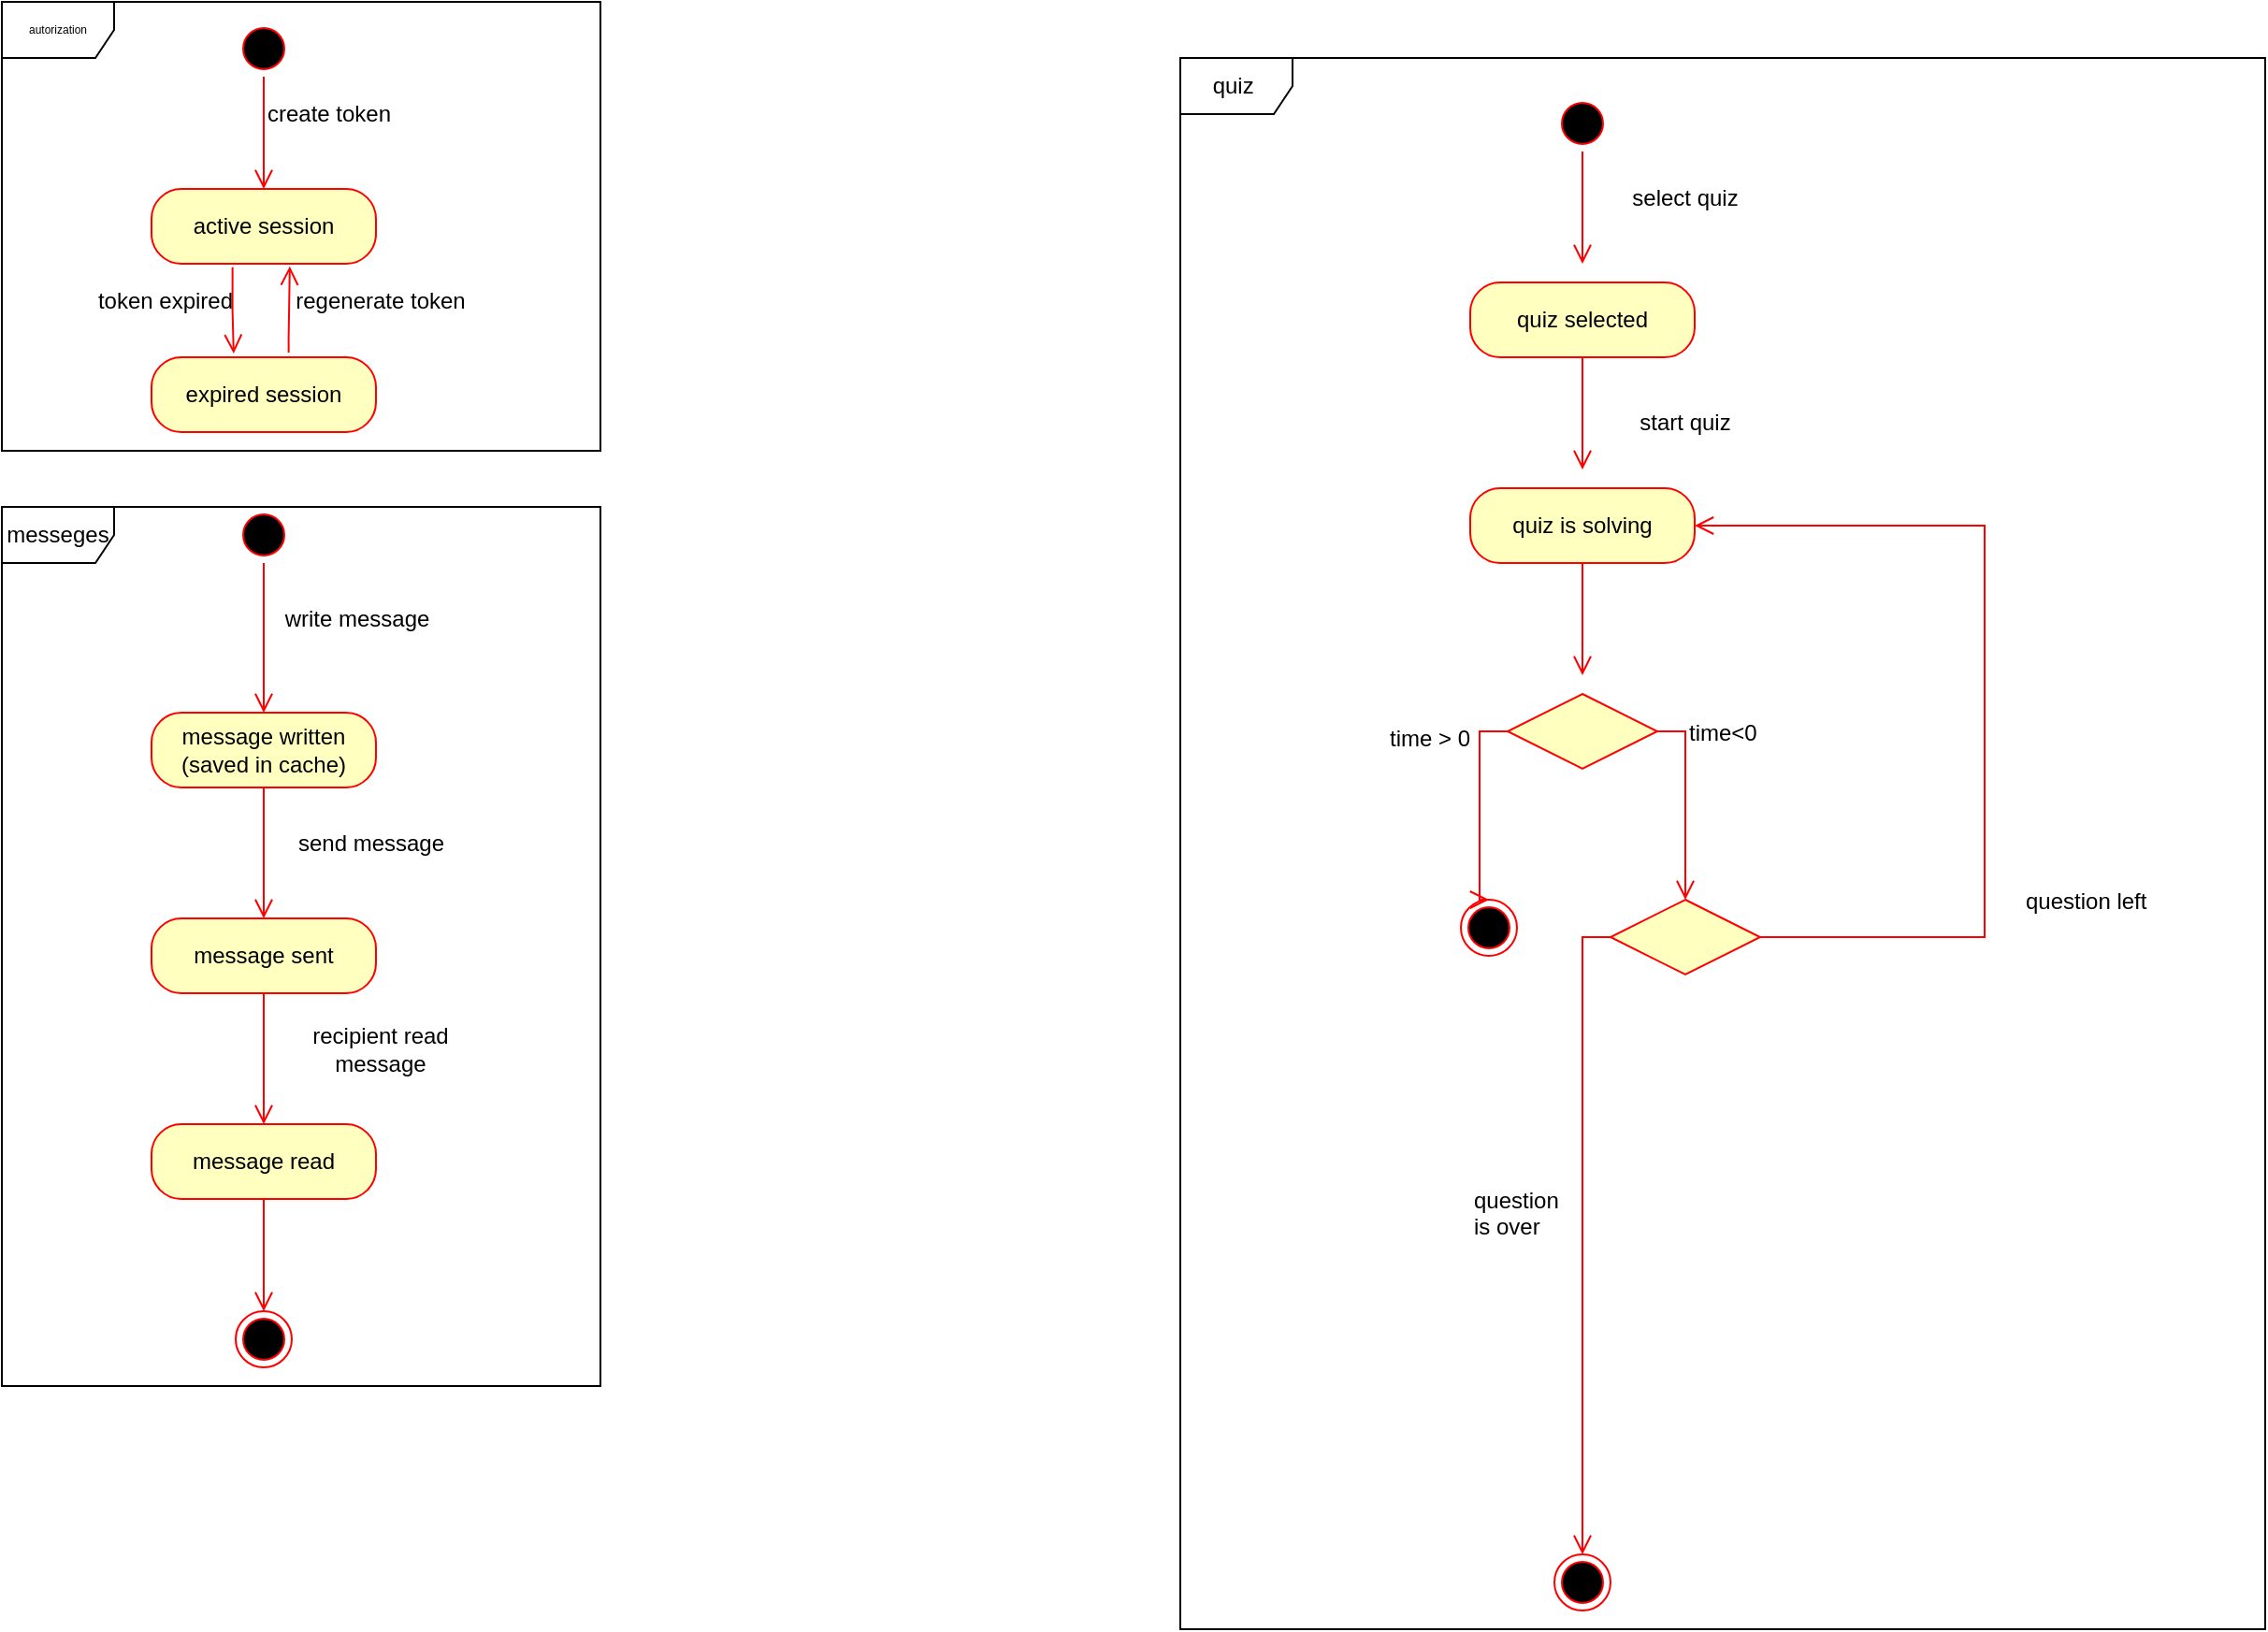 <mxfile version="20.3.3" type="github">
  <diagram id="XjY6N1T4f0wS-in8ysbR" name="Страница 1">
    <mxGraphModel dx="5688" dy="3216" grid="1" gridSize="10" guides="1" tooltips="1" connect="1" arrows="1" fold="1" page="1" pageScale="1" pageWidth="2339" pageHeight="3300" math="0" shadow="0">
      <root>
        <mxCell id="0" />
        <mxCell id="1" parent="0" />
        <mxCell id="__Wk3iUZt8YWgwVppyIx-51" value="quiz&amp;nbsp;" style="shape=umlFrame;whiteSpace=wrap;html=1;fontSize=12;" vertex="1" parent="1">
          <mxGeometry x="680" y="100" width="580" height="840" as="geometry" />
        </mxCell>
        <mxCell id="__Wk3iUZt8YWgwVppyIx-19" value="autorization" style="shape=umlFrame;whiteSpace=wrap;html=1;fontSize=6;" vertex="1" parent="1">
          <mxGeometry x="50" y="70" width="320" height="240" as="geometry" />
        </mxCell>
        <mxCell id="__Wk3iUZt8YWgwVppyIx-3" value="" style="ellipse;html=1;shape=startState;fillColor=#000000;strokeColor=#ff0000;" vertex="1" parent="1">
          <mxGeometry x="175" y="80" width="30" height="30" as="geometry" />
        </mxCell>
        <mxCell id="__Wk3iUZt8YWgwVppyIx-4" value="" style="edgeStyle=orthogonalEdgeStyle;html=1;verticalAlign=bottom;endArrow=open;endSize=8;strokeColor=#ff0000;rounded=0;" edge="1" source="__Wk3iUZt8YWgwVppyIx-3" parent="1">
          <mxGeometry relative="1" as="geometry">
            <mxPoint x="190" y="170" as="targetPoint" />
          </mxGeometry>
        </mxCell>
        <mxCell id="__Wk3iUZt8YWgwVppyIx-5" value="active session" style="rounded=1;whiteSpace=wrap;html=1;arcSize=40;fontColor=#000000;fillColor=#ffffc0;strokeColor=#ff0000;" vertex="1" parent="1">
          <mxGeometry x="130" y="170" width="120" height="40" as="geometry" />
        </mxCell>
        <mxCell id="__Wk3iUZt8YWgwVppyIx-7" value="expired session" style="rounded=1;whiteSpace=wrap;html=1;arcSize=40;fontColor=#000000;fillColor=#ffffc0;strokeColor=#ff0000;" vertex="1" parent="1">
          <mxGeometry x="130" y="260" width="120" height="40" as="geometry" />
        </mxCell>
        <mxCell id="__Wk3iUZt8YWgwVppyIx-11" value="" style="edgeStyle=orthogonalEdgeStyle;html=1;verticalAlign=bottom;endArrow=open;endSize=8;strokeColor=#ff0000;rounded=0;entryX=0.366;entryY=-0.05;entryDx=0;entryDy=0;exitX=0.361;exitY=1.047;exitDx=0;exitDy=0;exitPerimeter=0;entryPerimeter=0;" edge="1" source="__Wk3iUZt8YWgwVppyIx-5" parent="1" target="__Wk3iUZt8YWgwVppyIx-7">
          <mxGeometry relative="1" as="geometry">
            <mxPoint x="160" y="260" as="targetPoint" />
            <mxPoint x="160" y="220" as="sourcePoint" />
          </mxGeometry>
        </mxCell>
        <mxCell id="__Wk3iUZt8YWgwVppyIx-12" value="" style="edgeStyle=orthogonalEdgeStyle;html=1;verticalAlign=bottom;endArrow=open;endSize=8;strokeColor=#ff0000;rounded=0;entryX=0.616;entryY=1.033;entryDx=0;entryDy=0;entryPerimeter=0;exitX=0.611;exitY=-0.064;exitDx=0;exitDy=0;exitPerimeter=0;" edge="1" parent="1" source="__Wk3iUZt8YWgwVppyIx-7" target="__Wk3iUZt8YWgwVppyIx-5">
          <mxGeometry relative="1" as="geometry">
            <mxPoint x="405" y="340" as="targetPoint" />
            <mxPoint x="405" y="280" as="sourcePoint" />
            <Array as="points">
              <mxPoint x="203" y="250" />
              <mxPoint x="204" y="250" />
            </Array>
          </mxGeometry>
        </mxCell>
        <mxCell id="__Wk3iUZt8YWgwVppyIx-14" value="create token" style="text;html=1;strokeColor=none;fillColor=none;align=center;verticalAlign=middle;whiteSpace=wrap;rounded=0;" vertex="1" parent="1">
          <mxGeometry x="190" y="120" width="70" height="20" as="geometry" />
        </mxCell>
        <mxCell id="__Wk3iUZt8YWgwVppyIx-15" value="token expired" style="text;html=1;strokeColor=none;fillColor=none;align=center;verticalAlign=middle;whiteSpace=wrap;rounded=0;" vertex="1" parent="1">
          <mxGeometry x="100" y="220" width="75" height="20" as="geometry" />
        </mxCell>
        <mxCell id="__Wk3iUZt8YWgwVppyIx-16" value="regenerate token" style="text;html=1;strokeColor=none;fillColor=none;align=center;verticalAlign=middle;whiteSpace=wrap;rounded=0;" vertex="1" parent="1">
          <mxGeometry x="205" y="220" width="95" height="20" as="geometry" />
        </mxCell>
        <mxCell id="__Wk3iUZt8YWgwVppyIx-20" value="" style="ellipse;html=1;shape=startState;fillColor=#000000;strokeColor=#ff0000;fontSize=6;" vertex="1" parent="1">
          <mxGeometry x="175" y="340" width="30" height="30" as="geometry" />
        </mxCell>
        <mxCell id="__Wk3iUZt8YWgwVppyIx-21" value="" style="edgeStyle=orthogonalEdgeStyle;html=1;verticalAlign=bottom;endArrow=open;endSize=8;strokeColor=#ff0000;rounded=0;fontSize=6;exitX=0.5;exitY=1;exitDx=0;exitDy=0;" edge="1" source="__Wk3iUZt8YWgwVppyIx-20" parent="1">
          <mxGeometry relative="1" as="geometry">
            <mxPoint x="190" y="450" as="targetPoint" />
            <mxPoint x="190" y="380" as="sourcePoint" />
          </mxGeometry>
        </mxCell>
        <mxCell id="__Wk3iUZt8YWgwVppyIx-22" value="&lt;font style=&quot;font-size: 12px;&quot;&gt;message written&lt;br&gt;(saved in cache)&lt;br&gt;&lt;/font&gt;" style="rounded=1;whiteSpace=wrap;html=1;arcSize=40;fontColor=#000000;fillColor=#ffffc0;strokeColor=#ff0000;fontSize=6;" vertex="1" parent="1">
          <mxGeometry x="130" y="450" width="120" height="40" as="geometry" />
        </mxCell>
        <mxCell id="__Wk3iUZt8YWgwVppyIx-23" value="" style="edgeStyle=orthogonalEdgeStyle;html=1;verticalAlign=bottom;endArrow=open;endSize=8;strokeColor=#ff0000;rounded=0;fontSize=6;entryX=0.5;entryY=0;entryDx=0;entryDy=0;exitX=0.5;exitY=1;exitDx=0;exitDy=0;" edge="1" source="__Wk3iUZt8YWgwVppyIx-22" parent="1" target="__Wk3iUZt8YWgwVppyIx-24">
          <mxGeometry relative="1" as="geometry">
            <mxPoint x="190" y="550" as="targetPoint" />
            <mxPoint x="190" y="500" as="sourcePoint" />
          </mxGeometry>
        </mxCell>
        <mxCell id="__Wk3iUZt8YWgwVppyIx-24" value="&lt;font style=&quot;font-size: 12px;&quot;&gt;message sent&lt;/font&gt;" style="rounded=1;whiteSpace=wrap;html=1;arcSize=40;fontColor=#000000;fillColor=#ffffc0;strokeColor=#ff0000;fontSize=6;" vertex="1" parent="1">
          <mxGeometry x="130" y="560" width="120" height="40" as="geometry" />
        </mxCell>
        <mxCell id="__Wk3iUZt8YWgwVppyIx-25" value="" style="edgeStyle=orthogonalEdgeStyle;html=1;verticalAlign=bottom;endArrow=open;endSize=8;strokeColor=#ff0000;rounded=0;fontSize=6;entryX=0.5;entryY=0;entryDx=0;entryDy=0;exitX=0.5;exitY=1;exitDx=0;exitDy=0;" edge="1" source="__Wk3iUZt8YWgwVppyIx-24" parent="1" target="__Wk3iUZt8YWgwVppyIx-26">
          <mxGeometry relative="1" as="geometry">
            <mxPoint x="190" y="660" as="targetPoint" />
            <mxPoint x="190" y="610" as="sourcePoint" />
          </mxGeometry>
        </mxCell>
        <mxCell id="__Wk3iUZt8YWgwVppyIx-26" value="&lt;font style=&quot;font-size: 12px;&quot;&gt;message read&lt;/font&gt;" style="rounded=1;whiteSpace=wrap;html=1;arcSize=40;fontColor=#000000;fillColor=#ffffc0;strokeColor=#ff0000;fontSize=6;" vertex="1" parent="1">
          <mxGeometry x="130" y="670" width="120" height="40" as="geometry" />
        </mxCell>
        <mxCell id="__Wk3iUZt8YWgwVppyIx-27" value="" style="edgeStyle=orthogonalEdgeStyle;html=1;verticalAlign=bottom;endArrow=open;endSize=8;strokeColor=#ff0000;rounded=0;fontSize=6;exitX=0.5;exitY=1;exitDx=0;exitDy=0;entryX=0.5;entryY=0;entryDx=0;entryDy=0;" edge="1" source="__Wk3iUZt8YWgwVppyIx-26" parent="1" target="__Wk3iUZt8YWgwVppyIx-28">
          <mxGeometry relative="1" as="geometry">
            <mxPoint x="190" y="770" as="targetPoint" />
            <mxPoint x="190" y="720" as="sourcePoint" />
          </mxGeometry>
        </mxCell>
        <mxCell id="__Wk3iUZt8YWgwVppyIx-28" value="" style="ellipse;html=1;shape=endState;fillColor=#000000;strokeColor=#ff0000;fontSize=6;" vertex="1" parent="1">
          <mxGeometry x="175" y="770" width="30" height="30" as="geometry" />
        </mxCell>
        <mxCell id="__Wk3iUZt8YWgwVppyIx-29" value="write message" style="text;html=1;strokeColor=none;fillColor=none;align=center;verticalAlign=middle;whiteSpace=wrap;rounded=0;" vertex="1" parent="1">
          <mxGeometry x="200" y="390" width="80" height="20" as="geometry" />
        </mxCell>
        <mxCell id="__Wk3iUZt8YWgwVppyIx-30" value="send message" style="text;html=1;strokeColor=none;fillColor=none;align=center;verticalAlign=middle;whiteSpace=wrap;rounded=0;" vertex="1" parent="1">
          <mxGeometry x="205" y="510" width="85" height="20" as="geometry" />
        </mxCell>
        <mxCell id="__Wk3iUZt8YWgwVppyIx-31" value="recipient read message" style="text;html=1;strokeColor=none;fillColor=none;align=center;verticalAlign=middle;whiteSpace=wrap;rounded=0;" vertex="1" parent="1">
          <mxGeometry x="205" y="620" width="95" height="20" as="geometry" />
        </mxCell>
        <mxCell id="__Wk3iUZt8YWgwVppyIx-32" value="messeges" style="shape=umlFrame;whiteSpace=wrap;html=1;fontSize=12;" vertex="1" parent="1">
          <mxGeometry x="50" y="340" width="320" height="470" as="geometry" />
        </mxCell>
        <mxCell id="__Wk3iUZt8YWgwVppyIx-33" value="" style="ellipse;html=1;shape=startState;fillColor=#000000;strokeColor=#ff0000;fontSize=12;" vertex="1" parent="1">
          <mxGeometry x="880" y="120" width="30" height="30" as="geometry" />
        </mxCell>
        <mxCell id="__Wk3iUZt8YWgwVppyIx-34" value="" style="edgeStyle=orthogonalEdgeStyle;html=1;verticalAlign=bottom;endArrow=open;endSize=8;strokeColor=#ff0000;rounded=0;fontSize=12;" edge="1" source="__Wk3iUZt8YWgwVppyIx-33" parent="1">
          <mxGeometry relative="1" as="geometry">
            <mxPoint x="895" y="210" as="targetPoint" />
          </mxGeometry>
        </mxCell>
        <mxCell id="__Wk3iUZt8YWgwVppyIx-37" value="quiz selected" style="rounded=1;whiteSpace=wrap;html=1;arcSize=40;fontColor=#000000;fillColor=#ffffc0;strokeColor=#ff0000;fontSize=12;" vertex="1" parent="1">
          <mxGeometry x="835" y="220" width="120" height="40" as="geometry" />
        </mxCell>
        <mxCell id="__Wk3iUZt8YWgwVppyIx-38" value="" style="edgeStyle=orthogonalEdgeStyle;html=1;verticalAlign=bottom;endArrow=open;endSize=8;strokeColor=#ff0000;rounded=0;fontSize=12;" edge="1" source="__Wk3iUZt8YWgwVppyIx-37" parent="1">
          <mxGeometry relative="1" as="geometry">
            <mxPoint x="895" y="320" as="targetPoint" />
          </mxGeometry>
        </mxCell>
        <mxCell id="__Wk3iUZt8YWgwVppyIx-39" value="quiz is solving" style="rounded=1;whiteSpace=wrap;html=1;arcSize=40;fontColor=#000000;fillColor=#ffffc0;strokeColor=#ff0000;fontSize=12;" vertex="1" parent="1">
          <mxGeometry x="835" y="330" width="120" height="40" as="geometry" />
        </mxCell>
        <mxCell id="__Wk3iUZt8YWgwVppyIx-40" value="" style="edgeStyle=orthogonalEdgeStyle;html=1;verticalAlign=bottom;endArrow=open;endSize=8;strokeColor=#ff0000;rounded=0;fontSize=12;" edge="1" source="__Wk3iUZt8YWgwVppyIx-39" parent="1">
          <mxGeometry relative="1" as="geometry">
            <mxPoint x="895" y="430" as="targetPoint" />
          </mxGeometry>
        </mxCell>
        <mxCell id="__Wk3iUZt8YWgwVppyIx-41" value="" style="rhombus;whiteSpace=wrap;html=1;fillColor=#ffffc0;strokeColor=#ff0000;fontSize=12;" vertex="1" parent="1">
          <mxGeometry x="855" y="440" width="80" height="40" as="geometry" />
        </mxCell>
        <mxCell id="__Wk3iUZt8YWgwVppyIx-42" value="time&amp;lt;0" style="edgeStyle=orthogonalEdgeStyle;html=1;align=left;verticalAlign=bottom;endArrow=open;endSize=8;strokeColor=#ff0000;rounded=0;fontSize=12;" edge="1" source="__Wk3iUZt8YWgwVppyIx-41" parent="1">
          <mxGeometry x="-0.524" relative="1" as="geometry">
            <mxPoint x="950" y="550" as="targetPoint" />
            <Array as="points">
              <mxPoint x="950" y="460" />
              <mxPoint x="950" y="540" />
            </Array>
            <mxPoint as="offset" />
          </mxGeometry>
        </mxCell>
        <mxCell id="__Wk3iUZt8YWgwVppyIx-43" value="time &amp;gt; 0" style="edgeStyle=orthogonalEdgeStyle;html=1;align=left;verticalAlign=top;endArrow=open;endSize=8;strokeColor=#ff0000;rounded=0;fontSize=12;" edge="1" source="__Wk3iUZt8YWgwVppyIx-41" parent="1">
          <mxGeometry x="-0.727" y="-51" relative="1" as="geometry">
            <mxPoint x="845" y="550" as="targetPoint" />
            <Array as="points">
              <mxPoint x="840" y="460" />
              <mxPoint x="840" y="550" />
            </Array>
            <mxPoint x="1" y="-10" as="offset" />
          </mxGeometry>
        </mxCell>
        <mxCell id="__Wk3iUZt8YWgwVppyIx-44" value="" style="ellipse;html=1;shape=endState;fillColor=#000000;strokeColor=#ff0000;fontSize=12;" vertex="1" parent="1">
          <mxGeometry x="830" y="550" width="30" height="30" as="geometry" />
        </mxCell>
        <mxCell id="__Wk3iUZt8YWgwVppyIx-45" value="" style="rhombus;whiteSpace=wrap;html=1;fillColor=#ffffc0;strokeColor=#ff0000;fontSize=12;" vertex="1" parent="1">
          <mxGeometry x="910" y="550" width="80" height="40" as="geometry" />
        </mxCell>
        <mxCell id="__Wk3iUZt8YWgwVppyIx-46" value="question left" style="edgeStyle=orthogonalEdgeStyle;html=1;align=left;verticalAlign=bottom;endArrow=open;endSize=8;strokeColor=#ff0000;rounded=0;fontSize=12;entryX=1;entryY=0.5;entryDx=0;entryDy=0;" edge="1" source="__Wk3iUZt8YWgwVppyIx-45" parent="1" target="__Wk3iUZt8YWgwVppyIx-39">
          <mxGeometry x="-0.474" y="-20" relative="1" as="geometry">
            <mxPoint x="1020" y="720" as="targetPoint" />
            <Array as="points">
              <mxPoint x="1110" y="570" />
              <mxPoint x="1110" y="350" />
            </Array>
            <mxPoint as="offset" />
          </mxGeometry>
        </mxCell>
        <mxCell id="__Wk3iUZt8YWgwVppyIx-47" value="question &lt;br&gt;is over" style="edgeStyle=orthogonalEdgeStyle;html=1;align=left;verticalAlign=top;endArrow=open;endSize=8;strokeColor=#ff0000;rounded=0;fontSize=12;entryX=0.5;entryY=0;entryDx=0;entryDy=0;" edge="1" source="__Wk3iUZt8YWgwVppyIx-45" parent="1" target="__Wk3iUZt8YWgwVppyIx-48">
          <mxGeometry x="-0.176" y="-60" relative="1" as="geometry">
            <mxPoint x="890" y="720" as="targetPoint" />
            <Array as="points">
              <mxPoint x="895" y="570" />
            </Array>
            <mxPoint as="offset" />
          </mxGeometry>
        </mxCell>
        <mxCell id="__Wk3iUZt8YWgwVppyIx-48" value="" style="ellipse;html=1;shape=endState;fillColor=#000000;strokeColor=#ff0000;fontSize=12;" vertex="1" parent="1">
          <mxGeometry x="880" y="900" width="30" height="30" as="geometry" />
        </mxCell>
        <mxCell id="__Wk3iUZt8YWgwVppyIx-49" value="select quiz" style="text;html=1;strokeColor=none;fillColor=none;align=center;verticalAlign=middle;whiteSpace=wrap;rounded=0;fontSize=12;" vertex="1" parent="1">
          <mxGeometry x="920" y="160" width="60" height="30" as="geometry" />
        </mxCell>
        <mxCell id="__Wk3iUZt8YWgwVppyIx-50" value="start quiz" style="text;html=1;strokeColor=none;fillColor=none;align=center;verticalAlign=middle;whiteSpace=wrap;rounded=0;fontSize=12;" vertex="1" parent="1">
          <mxGeometry x="920" y="280" width="60" height="30" as="geometry" />
        </mxCell>
      </root>
    </mxGraphModel>
  </diagram>
</mxfile>
